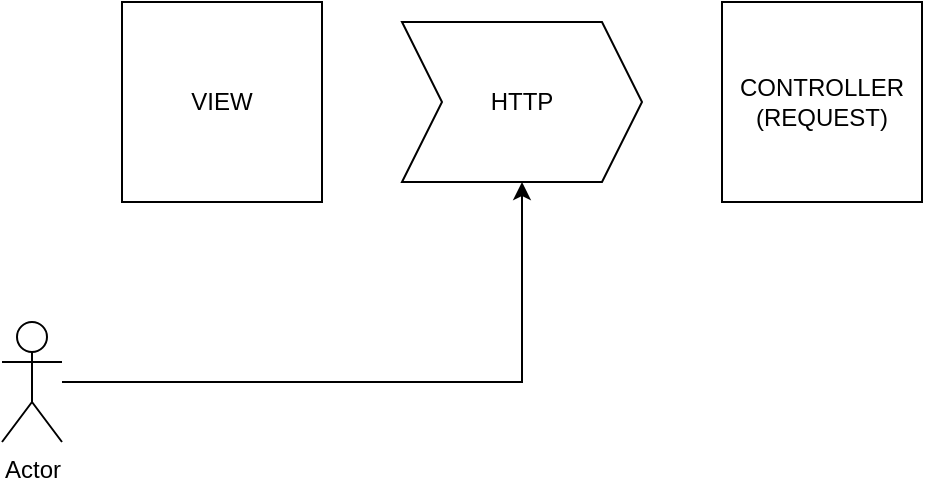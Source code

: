 <mxfile version="20.5.3" type="embed"><diagram id="hA_WVQC7q21Un9KD6-ER" name="Page-1"><mxGraphModel dx="643" dy="453" grid="1" gridSize="10" guides="1" tooltips="1" connect="1" arrows="1" fold="1" page="1" pageScale="1" pageWidth="850" pageHeight="1100" math="0" shadow="0"><root><mxCell id="0"/><mxCell id="1" parent="0"/><mxCell id="3" value="VIEW" style="whiteSpace=wrap;html=1;aspect=fixed;" vertex="1" parent="1"><mxGeometry x="140" y="110" width="100" height="100" as="geometry"/></mxCell><mxCell id="5" value="" style="edgeStyle=orthogonalEdgeStyle;rounded=0;orthogonalLoop=1;jettySize=auto;html=1;" edge="1" parent="1" source="4" target="7"><mxGeometry relative="1" as="geometry"/></mxCell><mxCell id="4" value="Actor" style="shape=umlActor;verticalLabelPosition=bottom;verticalAlign=top;html=1;outlineConnect=0;" vertex="1" parent="1"><mxGeometry x="80" y="270" width="30" height="60" as="geometry"/></mxCell><mxCell id="7" value="HTTP" style="shape=step;perimeter=stepPerimeter;whiteSpace=wrap;html=1;fixedSize=1;" vertex="1" parent="1"><mxGeometry x="280" y="120" width="120" height="80" as="geometry"/></mxCell><mxCell id="8" value="CONTROLLER&lt;br&gt;(REQUEST)" style="whiteSpace=wrap;html=1;aspect=fixed;" vertex="1" parent="1"><mxGeometry x="440" y="110" width="100" height="100" as="geometry"/></mxCell></root></mxGraphModel></diagram></mxfile>